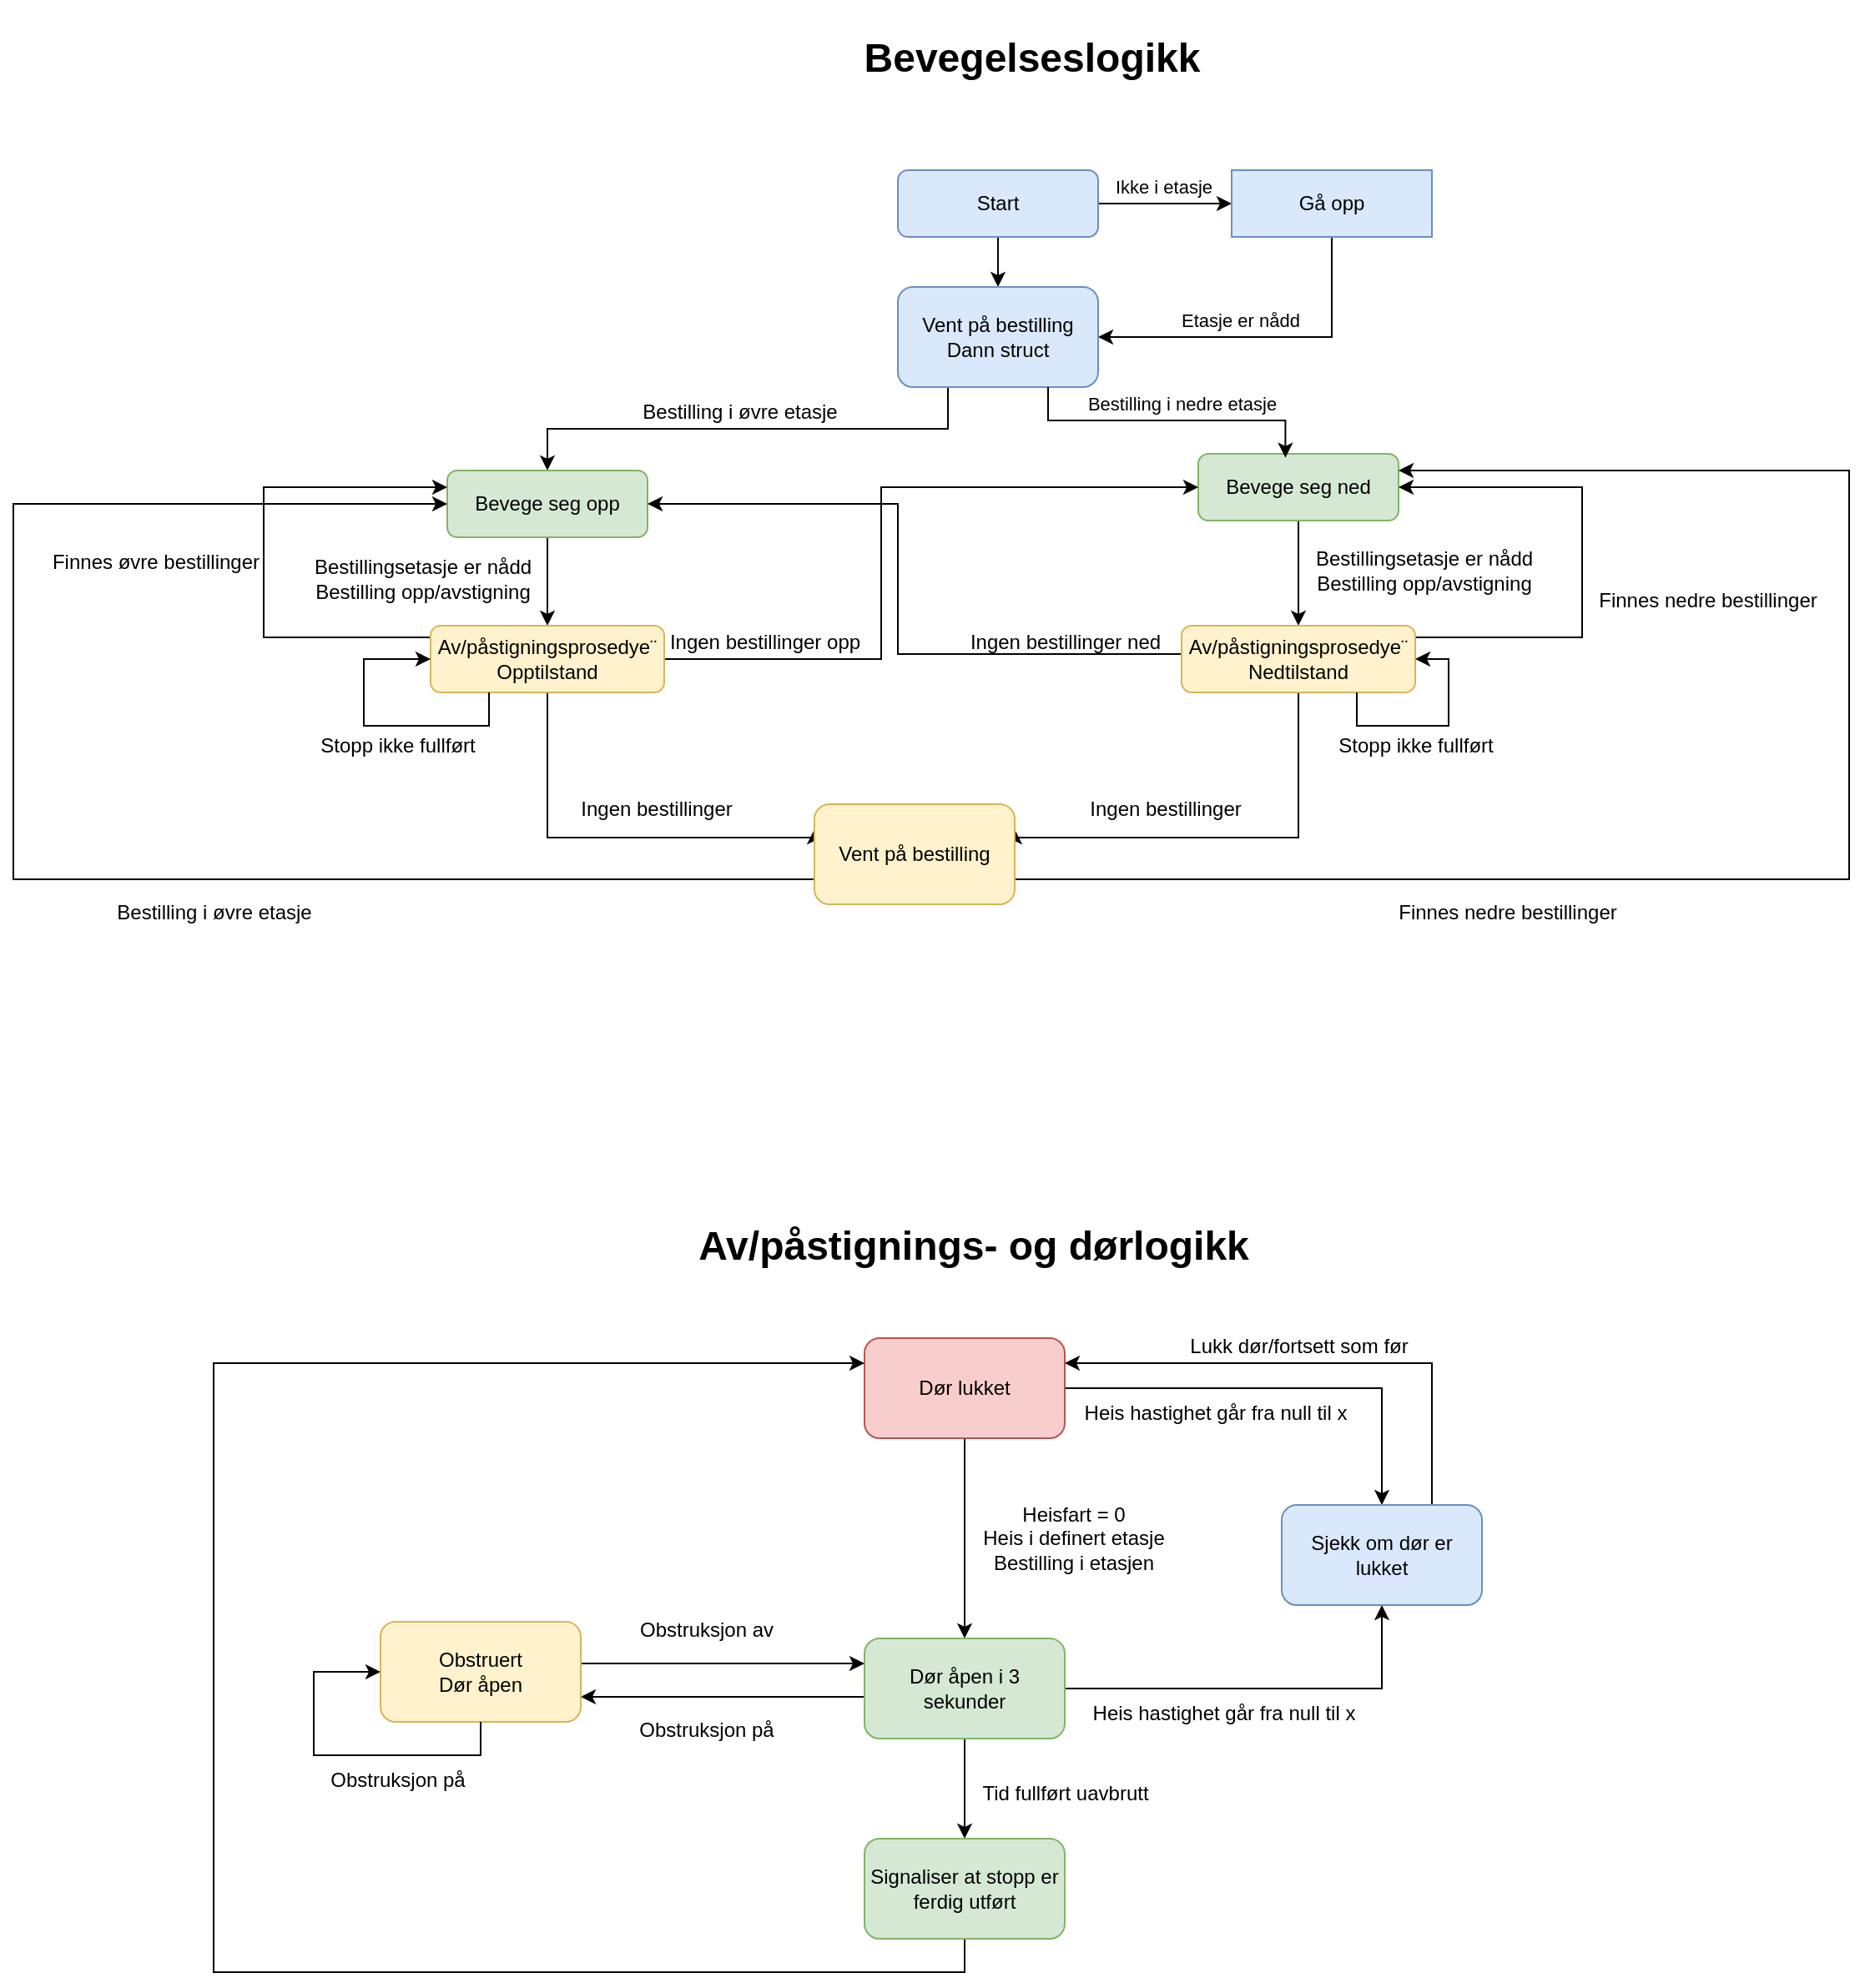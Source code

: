 <mxfile version="26.0.12">
  <diagram id="C5RBs43oDa-KdzZeNtuy" name="Page-1">
    <mxGraphModel dx="752" dy="441" grid="1" gridSize="10" guides="1" tooltips="1" connect="1" arrows="1" fold="1" page="1" pageScale="1" pageWidth="3300" pageHeight="4681" math="0" shadow="0">
      <root>
        <mxCell id="WIyWlLk6GJQsqaUBKTNV-0" />
        <mxCell id="WIyWlLk6GJQsqaUBKTNV-1" parent="WIyWlLk6GJQsqaUBKTNV-0" />
        <mxCell id="GsKHZ4NNZR2ULBoKyiOF-1" value="" style="edgeStyle=orthogonalEdgeStyle;rounded=0;orthogonalLoop=1;jettySize=auto;html=1;" edge="1" parent="WIyWlLk6GJQsqaUBKTNV-1" source="WIyWlLk6GJQsqaUBKTNV-3" target="GsKHZ4NNZR2ULBoKyiOF-0">
          <mxGeometry relative="1" as="geometry" />
        </mxCell>
        <mxCell id="GsKHZ4NNZR2ULBoKyiOF-2" value="Ikke i etasje" style="edgeLabel;html=1;align=center;verticalAlign=middle;resizable=0;points=[];" vertex="1" connectable="0" parent="GsKHZ4NNZR2ULBoKyiOF-1">
          <mxGeometry x="-0.038" y="-1" relative="1" as="geometry">
            <mxPoint y="-11" as="offset" />
          </mxGeometry>
        </mxCell>
        <mxCell id="GsKHZ4NNZR2ULBoKyiOF-4" value="" style="edgeStyle=orthogonalEdgeStyle;rounded=0;orthogonalLoop=1;jettySize=auto;html=1;" edge="1" parent="WIyWlLk6GJQsqaUBKTNV-1" source="WIyWlLk6GJQsqaUBKTNV-3" target="GsKHZ4NNZR2ULBoKyiOF-3">
          <mxGeometry relative="1" as="geometry" />
        </mxCell>
        <mxCell id="WIyWlLk6GJQsqaUBKTNV-3" value="Start" style="rounded=1;whiteSpace=wrap;html=1;fontSize=12;glass=0;strokeWidth=1;shadow=0;fillColor=#dae8fc;strokeColor=#6c8ebf;" parent="WIyWlLk6GJQsqaUBKTNV-1" vertex="1">
          <mxGeometry x="710" y="170" width="120" height="40" as="geometry" />
        </mxCell>
        <mxCell id="GsKHZ4NNZR2ULBoKyiOF-6" style="edgeStyle=orthogonalEdgeStyle;rounded=0;orthogonalLoop=1;jettySize=auto;html=1;entryX=1;entryY=0.5;entryDx=0;entryDy=0;exitX=0.25;exitY=1;exitDx=0;exitDy=0;" edge="1" parent="WIyWlLk6GJQsqaUBKTNV-1" source="GsKHZ4NNZR2ULBoKyiOF-0" target="GsKHZ4NNZR2ULBoKyiOF-3">
          <mxGeometry relative="1" as="geometry">
            <Array as="points">
              <mxPoint x="970" y="210" />
              <mxPoint x="970" y="270" />
            </Array>
          </mxGeometry>
        </mxCell>
        <mxCell id="GsKHZ4NNZR2ULBoKyiOF-7" value="Etasje er nådd" style="edgeLabel;html=1;align=center;verticalAlign=middle;resizable=0;points=[];" vertex="1" connectable="0" parent="GsKHZ4NNZR2ULBoKyiOF-6">
          <mxGeometry x="0.4" y="-2" relative="1" as="geometry">
            <mxPoint x="16" y="-8" as="offset" />
          </mxGeometry>
        </mxCell>
        <mxCell id="GsKHZ4NNZR2ULBoKyiOF-0" value="Gå opp" style="rounded=0;whiteSpace=wrap;html=1;fillColor=#dae8fc;strokeColor=#6c8ebf;" vertex="1" parent="WIyWlLk6GJQsqaUBKTNV-1">
          <mxGeometry x="910" y="170" width="120" height="40" as="geometry" />
        </mxCell>
        <mxCell id="GsKHZ4NNZR2ULBoKyiOF-13" style="edgeStyle=orthogonalEdgeStyle;rounded=0;orthogonalLoop=1;jettySize=auto;html=1;exitX=0.25;exitY=1;exitDx=0;exitDy=0;entryX=0.5;entryY=0;entryDx=0;entryDy=0;" edge="1" parent="WIyWlLk6GJQsqaUBKTNV-1" source="GsKHZ4NNZR2ULBoKyiOF-3" target="GsKHZ4NNZR2ULBoKyiOF-9">
          <mxGeometry relative="1" as="geometry" />
        </mxCell>
        <mxCell id="GsKHZ4NNZR2ULBoKyiOF-3" value="Vent på bestilling&lt;div&gt;Dann struct&lt;/div&gt;" style="rounded=1;whiteSpace=wrap;html=1;fillColor=#dae8fc;strokeColor=#6c8ebf;" vertex="1" parent="WIyWlLk6GJQsqaUBKTNV-1">
          <mxGeometry x="710" y="240" width="120" height="60" as="geometry" />
        </mxCell>
        <mxCell id="GsKHZ4NNZR2ULBoKyiOF-16" value="" style="edgeStyle=orthogonalEdgeStyle;rounded=0;orthogonalLoop=1;jettySize=auto;html=1;" edge="1" parent="WIyWlLk6GJQsqaUBKTNV-1" source="GsKHZ4NNZR2ULBoKyiOF-8" target="GsKHZ4NNZR2ULBoKyiOF-15">
          <mxGeometry relative="1" as="geometry" />
        </mxCell>
        <mxCell id="GsKHZ4NNZR2ULBoKyiOF-8" value="Bevege seg ned" style="rounded=1;whiteSpace=wrap;html=1;fillColor=#d5e8d4;strokeColor=#82b366;" vertex="1" parent="WIyWlLk6GJQsqaUBKTNV-1">
          <mxGeometry x="890" y="340" width="120" height="40" as="geometry" />
        </mxCell>
        <mxCell id="GsKHZ4NNZR2ULBoKyiOF-18" value="" style="edgeStyle=orthogonalEdgeStyle;rounded=0;orthogonalLoop=1;jettySize=auto;html=1;" edge="1" parent="WIyWlLk6GJQsqaUBKTNV-1" source="GsKHZ4NNZR2ULBoKyiOF-9" target="GsKHZ4NNZR2ULBoKyiOF-17">
          <mxGeometry relative="1" as="geometry" />
        </mxCell>
        <mxCell id="GsKHZ4NNZR2ULBoKyiOF-9" value="Bevege seg opp" style="rounded=1;whiteSpace=wrap;html=1;fillColor=#d5e8d4;strokeColor=#82b366;" vertex="1" parent="WIyWlLk6GJQsqaUBKTNV-1">
          <mxGeometry x="440" y="350" width="120" height="40" as="geometry" />
        </mxCell>
        <mxCell id="GsKHZ4NNZR2ULBoKyiOF-10" style="edgeStyle=orthogonalEdgeStyle;rounded=0;orthogonalLoop=1;jettySize=auto;html=1;exitX=0.75;exitY=1;exitDx=0;exitDy=0;entryX=0.435;entryY=0.058;entryDx=0;entryDy=0;entryPerimeter=0;" edge="1" parent="WIyWlLk6GJQsqaUBKTNV-1" source="GsKHZ4NNZR2ULBoKyiOF-3" target="GsKHZ4NNZR2ULBoKyiOF-8">
          <mxGeometry relative="1" as="geometry" />
        </mxCell>
        <mxCell id="GsKHZ4NNZR2ULBoKyiOF-11" value="Bestilling i nedre etasje" style="edgeLabel;html=1;align=center;verticalAlign=middle;resizable=0;points=[];" vertex="1" connectable="0" parent="GsKHZ4NNZR2ULBoKyiOF-10">
          <mxGeometry x="-0.051" y="3" relative="1" as="geometry">
            <mxPoint x="12" y="-7" as="offset" />
          </mxGeometry>
        </mxCell>
        <mxCell id="GsKHZ4NNZR2ULBoKyiOF-14" value="Bestilling i øvre etasje" style="text;html=1;align=center;verticalAlign=middle;resizable=0;points=[];autosize=1;strokeColor=none;fillColor=none;" vertex="1" parent="WIyWlLk6GJQsqaUBKTNV-1">
          <mxGeometry x="545" y="300" width="140" height="30" as="geometry" />
        </mxCell>
        <mxCell id="GsKHZ4NNZR2ULBoKyiOF-21" style="edgeStyle=orthogonalEdgeStyle;rounded=0;orthogonalLoop=1;jettySize=auto;html=1;entryX=1;entryY=0.5;entryDx=0;entryDy=0;" edge="1" parent="WIyWlLk6GJQsqaUBKTNV-1" source="GsKHZ4NNZR2ULBoKyiOF-15" target="GsKHZ4NNZR2ULBoKyiOF-9">
          <mxGeometry relative="1" as="geometry">
            <mxPoint x="660" y="380" as="targetPoint" />
            <Array as="points">
              <mxPoint x="710" y="460" />
              <mxPoint x="710" y="370" />
            </Array>
          </mxGeometry>
        </mxCell>
        <mxCell id="GsKHZ4NNZR2ULBoKyiOF-27" style="edgeStyle=orthogonalEdgeStyle;rounded=0;orthogonalLoop=1;jettySize=auto;html=1;entryX=1;entryY=0.5;entryDx=0;entryDy=0;exitX=1;exitY=0.75;exitDx=0;exitDy=0;" edge="1" parent="WIyWlLk6GJQsqaUBKTNV-1" source="GsKHZ4NNZR2ULBoKyiOF-15" target="GsKHZ4NNZR2ULBoKyiOF-8">
          <mxGeometry relative="1" as="geometry">
            <mxPoint x="1150" y="360" as="targetPoint" />
            <Array as="points">
              <mxPoint x="1020" y="450" />
              <mxPoint x="1120" y="450" />
              <mxPoint x="1120" y="360" />
            </Array>
          </mxGeometry>
        </mxCell>
        <mxCell id="GsKHZ4NNZR2ULBoKyiOF-38" style="edgeStyle=orthogonalEdgeStyle;rounded=0;orthogonalLoop=1;jettySize=auto;html=1;entryX=1;entryY=0.25;entryDx=0;entryDy=0;exitX=0.5;exitY=1;exitDx=0;exitDy=0;" edge="1" parent="WIyWlLk6GJQsqaUBKTNV-1" source="GsKHZ4NNZR2ULBoKyiOF-15" target="GsKHZ4NNZR2ULBoKyiOF-35">
          <mxGeometry relative="1" as="geometry">
            <Array as="points">
              <mxPoint x="950" y="570" />
              <mxPoint x="780" y="570" />
            </Array>
          </mxGeometry>
        </mxCell>
        <mxCell id="GsKHZ4NNZR2ULBoKyiOF-15" value="Av/påstigningsprosedye¨&lt;div&gt;Nedtilstand&lt;/div&gt;" style="rounded=1;whiteSpace=wrap;html=1;fillColor=#fff2cc;strokeColor=#d6b656;" vertex="1" parent="WIyWlLk6GJQsqaUBKTNV-1">
          <mxGeometry x="880" y="443" width="140" height="40" as="geometry" />
        </mxCell>
        <mxCell id="GsKHZ4NNZR2ULBoKyiOF-23" style="edgeStyle=orthogonalEdgeStyle;rounded=0;orthogonalLoop=1;jettySize=auto;html=1;entryX=0;entryY=0.5;entryDx=0;entryDy=0;" edge="1" parent="WIyWlLk6GJQsqaUBKTNV-1" source="GsKHZ4NNZR2ULBoKyiOF-17" target="GsKHZ4NNZR2ULBoKyiOF-8">
          <mxGeometry relative="1" as="geometry">
            <Array as="points">
              <mxPoint x="700" y="463" />
              <mxPoint x="700" y="360" />
            </Array>
          </mxGeometry>
        </mxCell>
        <mxCell id="GsKHZ4NNZR2ULBoKyiOF-31" style="edgeStyle=orthogonalEdgeStyle;rounded=0;orthogonalLoop=1;jettySize=auto;html=1;entryX=0;entryY=0.25;entryDx=0;entryDy=0;exitX=0;exitY=0.75;exitDx=0;exitDy=0;" edge="1" parent="WIyWlLk6GJQsqaUBKTNV-1" source="GsKHZ4NNZR2ULBoKyiOF-17" target="GsKHZ4NNZR2ULBoKyiOF-9">
          <mxGeometry relative="1" as="geometry">
            <Array as="points">
              <mxPoint x="430" y="450" />
              <mxPoint x="330" y="450" />
              <mxPoint x="330" y="360" />
            </Array>
          </mxGeometry>
        </mxCell>
        <mxCell id="GsKHZ4NNZR2ULBoKyiOF-39" style="edgeStyle=orthogonalEdgeStyle;rounded=0;orthogonalLoop=1;jettySize=auto;html=1;entryX=0;entryY=0.25;entryDx=0;entryDy=0;exitX=0.5;exitY=1;exitDx=0;exitDy=0;" edge="1" parent="WIyWlLk6GJQsqaUBKTNV-1" source="GsKHZ4NNZR2ULBoKyiOF-17" target="GsKHZ4NNZR2ULBoKyiOF-35">
          <mxGeometry relative="1" as="geometry">
            <Array as="points">
              <mxPoint x="500" y="570" />
              <mxPoint x="660" y="570" />
            </Array>
          </mxGeometry>
        </mxCell>
        <mxCell id="GsKHZ4NNZR2ULBoKyiOF-17" value="Av/påstigningsprosedye¨&lt;div&gt;Opptilstand&lt;/div&gt;" style="rounded=1;whiteSpace=wrap;html=1;fillColor=#fff2cc;strokeColor=#d6b656;" vertex="1" parent="WIyWlLk6GJQsqaUBKTNV-1">
          <mxGeometry x="430" y="443" width="140" height="40" as="geometry" />
        </mxCell>
        <mxCell id="GsKHZ4NNZR2ULBoKyiOF-19" value="Bestillingsetasje er nådd&lt;div&gt;Bestilling opp/avstigning&lt;/div&gt;" style="text;html=1;align=center;verticalAlign=middle;resizable=0;points=[];autosize=1;strokeColor=none;fillColor=none;" vertex="1" parent="WIyWlLk6GJQsqaUBKTNV-1">
          <mxGeometry x="950" y="390" width="150" height="40" as="geometry" />
        </mxCell>
        <mxCell id="GsKHZ4NNZR2ULBoKyiOF-20" value="Bestillingsetasje er nådd&lt;div&gt;Bestilling opp/avstigning&lt;/div&gt;" style="text;html=1;align=center;verticalAlign=middle;resizable=0;points=[];autosize=1;strokeColor=none;fillColor=none;" vertex="1" parent="WIyWlLk6GJQsqaUBKTNV-1">
          <mxGeometry x="350" y="395" width="150" height="40" as="geometry" />
        </mxCell>
        <mxCell id="GsKHZ4NNZR2ULBoKyiOF-22" value="Ingen bestillinger ned" style="text;html=1;align=center;verticalAlign=middle;resizable=0;points=[];autosize=1;strokeColor=none;fillColor=none;" vertex="1" parent="WIyWlLk6GJQsqaUBKTNV-1">
          <mxGeometry x="740" y="438" width="140" height="30" as="geometry" />
        </mxCell>
        <mxCell id="GsKHZ4NNZR2ULBoKyiOF-24" value="Ingen bestillinger opp" style="text;html=1;align=center;verticalAlign=middle;resizable=0;points=[];autosize=1;strokeColor=none;fillColor=none;" vertex="1" parent="WIyWlLk6GJQsqaUBKTNV-1">
          <mxGeometry x="560" y="438" width="140" height="30" as="geometry" />
        </mxCell>
        <mxCell id="GsKHZ4NNZR2ULBoKyiOF-30" value="Finnes nedre bestillinger" style="text;html=1;align=center;verticalAlign=middle;resizable=0;points=[];autosize=1;strokeColor=none;fillColor=none;" vertex="1" parent="WIyWlLk6GJQsqaUBKTNV-1">
          <mxGeometry x="1120" y="413" width="150" height="30" as="geometry" />
        </mxCell>
        <mxCell id="GsKHZ4NNZR2ULBoKyiOF-33" value="Finnes øvre bestillinger" style="text;html=1;align=center;verticalAlign=middle;resizable=0;points=[];autosize=1;strokeColor=none;fillColor=none;" vertex="1" parent="WIyWlLk6GJQsqaUBKTNV-1">
          <mxGeometry x="190" y="390" width="150" height="30" as="geometry" />
        </mxCell>
        <mxCell id="GsKHZ4NNZR2ULBoKyiOF-43" style="edgeStyle=orthogonalEdgeStyle;rounded=0;orthogonalLoop=1;jettySize=auto;html=1;exitX=1;exitY=0.75;exitDx=0;exitDy=0;entryX=1;entryY=0.25;entryDx=0;entryDy=0;" edge="1" parent="WIyWlLk6GJQsqaUBKTNV-1" source="GsKHZ4NNZR2ULBoKyiOF-35" target="GsKHZ4NNZR2ULBoKyiOF-8">
          <mxGeometry relative="1" as="geometry">
            <Array as="points">
              <mxPoint x="1280" y="595" />
              <mxPoint x="1280" y="350" />
            </Array>
          </mxGeometry>
        </mxCell>
        <mxCell id="GsKHZ4NNZR2ULBoKyiOF-44" style="edgeStyle=orthogonalEdgeStyle;rounded=0;orthogonalLoop=1;jettySize=auto;html=1;exitX=0;exitY=0.75;exitDx=0;exitDy=0;entryX=0;entryY=0.5;entryDx=0;entryDy=0;" edge="1" parent="WIyWlLk6GJQsqaUBKTNV-1" source="GsKHZ4NNZR2ULBoKyiOF-35" target="GsKHZ4NNZR2ULBoKyiOF-9">
          <mxGeometry relative="1" as="geometry">
            <Array as="points">
              <mxPoint x="180" y="595" />
              <mxPoint x="180" y="370" />
            </Array>
          </mxGeometry>
        </mxCell>
        <mxCell id="GsKHZ4NNZR2ULBoKyiOF-35" value="Vent på bestilling" style="rounded=1;whiteSpace=wrap;html=1;fillColor=#fff2cc;strokeColor=#d6b656;" vertex="1" parent="WIyWlLk6GJQsqaUBKTNV-1">
          <mxGeometry x="660" y="550" width="120" height="60" as="geometry" />
        </mxCell>
        <mxCell id="GsKHZ4NNZR2ULBoKyiOF-40" value="Ingen bestillinger" style="text;html=1;align=center;verticalAlign=middle;resizable=0;points=[];autosize=1;strokeColor=none;fillColor=none;" vertex="1" parent="WIyWlLk6GJQsqaUBKTNV-1">
          <mxGeometry x="815" y="538" width="110" height="30" as="geometry" />
        </mxCell>
        <mxCell id="GsKHZ4NNZR2ULBoKyiOF-41" value="Ingen bestillinger" style="text;html=1;align=center;verticalAlign=middle;resizable=0;points=[];autosize=1;strokeColor=none;fillColor=none;" vertex="1" parent="WIyWlLk6GJQsqaUBKTNV-1">
          <mxGeometry x="510" y="538" width="110" height="30" as="geometry" />
        </mxCell>
        <mxCell id="GsKHZ4NNZR2ULBoKyiOF-45" value="Bestilling i øvre etasje" style="text;html=1;align=center;verticalAlign=middle;resizable=0;points=[];autosize=1;strokeColor=none;fillColor=none;" vertex="1" parent="WIyWlLk6GJQsqaUBKTNV-1">
          <mxGeometry x="230" y="600" width="140" height="30" as="geometry" />
        </mxCell>
        <mxCell id="GsKHZ4NNZR2ULBoKyiOF-46" value="Finnes nedre bestillinger" style="text;html=1;align=center;verticalAlign=middle;resizable=0;points=[];autosize=1;strokeColor=none;fillColor=none;" vertex="1" parent="WIyWlLk6GJQsqaUBKTNV-1">
          <mxGeometry x="1000" y="600" width="150" height="30" as="geometry" />
        </mxCell>
        <mxCell id="GsKHZ4NNZR2ULBoKyiOF-48" value="&lt;h1&gt;Bevegelseslogikk&lt;/h1&gt;" style="text;html=1;align=center;verticalAlign=middle;resizable=0;points=[];autosize=1;strokeColor=none;fillColor=none;" vertex="1" parent="WIyWlLk6GJQsqaUBKTNV-1">
          <mxGeometry x="680" y="68" width="220" height="70" as="geometry" />
        </mxCell>
        <mxCell id="GsKHZ4NNZR2ULBoKyiOF-49" value="&lt;h1&gt;Av/påstignings- og dørlogikk&lt;/h1&gt;" style="text;html=1;align=center;verticalAlign=middle;resizable=0;points=[];autosize=1;strokeColor=none;fillColor=none;" vertex="1" parent="WIyWlLk6GJQsqaUBKTNV-1">
          <mxGeometry x="580" y="780" width="350" height="70" as="geometry" />
        </mxCell>
        <mxCell id="GsKHZ4NNZR2ULBoKyiOF-52" style="edgeStyle=orthogonalEdgeStyle;rounded=0;orthogonalLoop=1;jettySize=auto;html=1;entryX=0.5;entryY=0;entryDx=0;entryDy=0;" edge="1" parent="WIyWlLk6GJQsqaUBKTNV-1" source="GsKHZ4NNZR2ULBoKyiOF-50" target="GsKHZ4NNZR2ULBoKyiOF-51">
          <mxGeometry relative="1" as="geometry" />
        </mxCell>
        <mxCell id="GsKHZ4NNZR2ULBoKyiOF-59" style="edgeStyle=orthogonalEdgeStyle;rounded=0;orthogonalLoop=1;jettySize=auto;html=1;entryX=0.5;entryY=0;entryDx=0;entryDy=0;" edge="1" parent="WIyWlLk6GJQsqaUBKTNV-1" source="GsKHZ4NNZR2ULBoKyiOF-50" target="GsKHZ4NNZR2ULBoKyiOF-55">
          <mxGeometry relative="1" as="geometry" />
        </mxCell>
        <mxCell id="GsKHZ4NNZR2ULBoKyiOF-50" value="Dør lukket" style="rounded=1;whiteSpace=wrap;html=1;fillColor=#f8cecc;strokeColor=#b85450;" vertex="1" parent="WIyWlLk6GJQsqaUBKTNV-1">
          <mxGeometry x="690" y="870" width="120" height="60" as="geometry" />
        </mxCell>
        <mxCell id="GsKHZ4NNZR2ULBoKyiOF-56" style="edgeStyle=orthogonalEdgeStyle;rounded=0;orthogonalLoop=1;jettySize=auto;html=1;entryX=0.5;entryY=1;entryDx=0;entryDy=0;" edge="1" parent="WIyWlLk6GJQsqaUBKTNV-1" source="GsKHZ4NNZR2ULBoKyiOF-51" target="GsKHZ4NNZR2ULBoKyiOF-55">
          <mxGeometry relative="1" as="geometry" />
        </mxCell>
        <mxCell id="GsKHZ4NNZR2ULBoKyiOF-70" style="edgeStyle=orthogonalEdgeStyle;rounded=0;orthogonalLoop=1;jettySize=auto;html=1;entryX=1;entryY=0.75;entryDx=0;entryDy=0;" edge="1" parent="WIyWlLk6GJQsqaUBKTNV-1" source="GsKHZ4NNZR2ULBoKyiOF-51" target="GsKHZ4NNZR2ULBoKyiOF-68">
          <mxGeometry relative="1" as="geometry">
            <Array as="points">
              <mxPoint x="600" y="1085" />
              <mxPoint x="600" y="1085" />
            </Array>
          </mxGeometry>
        </mxCell>
        <mxCell id="GsKHZ4NNZR2ULBoKyiOF-79" style="edgeStyle=orthogonalEdgeStyle;rounded=0;orthogonalLoop=1;jettySize=auto;html=1;entryX=0.5;entryY=0;entryDx=0;entryDy=0;" edge="1" parent="WIyWlLk6GJQsqaUBKTNV-1" source="GsKHZ4NNZR2ULBoKyiOF-51" target="GsKHZ4NNZR2ULBoKyiOF-78">
          <mxGeometry relative="1" as="geometry" />
        </mxCell>
        <mxCell id="GsKHZ4NNZR2ULBoKyiOF-51" value="Dør åpen i 3 sekunder" style="rounded=1;whiteSpace=wrap;html=1;fillColor=#d5e8d4;strokeColor=#82b366;" vertex="1" parent="WIyWlLk6GJQsqaUBKTNV-1">
          <mxGeometry x="690" y="1050" width="120" height="60" as="geometry" />
        </mxCell>
        <mxCell id="GsKHZ4NNZR2ULBoKyiOF-53" value="Heisfart = 0&lt;div&gt;Heis i definert etasje&lt;/div&gt;&lt;div&gt;Bestilling i etasjen&lt;/div&gt;" style="text;html=1;align=center;verticalAlign=middle;resizable=0;points=[];autosize=1;strokeColor=none;fillColor=none;" vertex="1" parent="WIyWlLk6GJQsqaUBKTNV-1">
          <mxGeometry x="750" y="960" width="130" height="60" as="geometry" />
        </mxCell>
        <mxCell id="GsKHZ4NNZR2ULBoKyiOF-61" value="" style="edgeStyle=orthogonalEdgeStyle;rounded=0;orthogonalLoop=1;jettySize=auto;html=1;entryX=1;entryY=0.25;entryDx=0;entryDy=0;exitX=0.75;exitY=0;exitDx=0;exitDy=0;" edge="1" parent="WIyWlLk6GJQsqaUBKTNV-1" source="GsKHZ4NNZR2ULBoKyiOF-55" target="GsKHZ4NNZR2ULBoKyiOF-50">
          <mxGeometry relative="1" as="geometry" />
        </mxCell>
        <mxCell id="GsKHZ4NNZR2ULBoKyiOF-55" value="Sjekk om dør er lukket" style="rounded=1;whiteSpace=wrap;html=1;fillColor=#dae8fc;strokeColor=#6c8ebf;" vertex="1" parent="WIyWlLk6GJQsqaUBKTNV-1">
          <mxGeometry x="940" y="970" width="120" height="60" as="geometry" />
        </mxCell>
        <mxCell id="GsKHZ4NNZR2ULBoKyiOF-58" value="Heis hastighet går fra null til x" style="text;html=1;align=center;verticalAlign=middle;resizable=0;points=[];autosize=1;strokeColor=none;fillColor=none;" vertex="1" parent="WIyWlLk6GJQsqaUBKTNV-1">
          <mxGeometry x="815" y="1080" width="180" height="30" as="geometry" />
        </mxCell>
        <mxCell id="GsKHZ4NNZR2ULBoKyiOF-60" value="Heis hastighet går fra null til x" style="text;html=1;align=center;verticalAlign=middle;resizable=0;points=[];autosize=1;strokeColor=none;fillColor=none;" vertex="1" parent="WIyWlLk6GJQsqaUBKTNV-1">
          <mxGeometry x="810" y="900" width="180" height="30" as="geometry" />
        </mxCell>
        <mxCell id="GsKHZ4NNZR2ULBoKyiOF-62" value="Lukk dør/fortsett som før" style="text;html=1;align=center;verticalAlign=middle;resizable=0;points=[];autosize=1;strokeColor=none;fillColor=none;" vertex="1" parent="WIyWlLk6GJQsqaUBKTNV-1">
          <mxGeometry x="875" y="860" width="150" height="30" as="geometry" />
        </mxCell>
        <mxCell id="GsKHZ4NNZR2ULBoKyiOF-75" style="edgeStyle=orthogonalEdgeStyle;rounded=0;orthogonalLoop=1;jettySize=auto;html=1;entryX=0;entryY=0.25;entryDx=0;entryDy=0;" edge="1" parent="WIyWlLk6GJQsqaUBKTNV-1" source="GsKHZ4NNZR2ULBoKyiOF-68" target="GsKHZ4NNZR2ULBoKyiOF-51">
          <mxGeometry relative="1" as="geometry">
            <Array as="points">
              <mxPoint x="570" y="1065" />
              <mxPoint x="570" y="1065" />
            </Array>
          </mxGeometry>
        </mxCell>
        <mxCell id="GsKHZ4NNZR2ULBoKyiOF-68" value="Obstruert&lt;div&gt;Dør åpen&lt;/div&gt;" style="rounded=1;whiteSpace=wrap;html=1;fillColor=#fff2cc;strokeColor=#d6b656;" vertex="1" parent="WIyWlLk6GJQsqaUBKTNV-1">
          <mxGeometry x="400" y="1040" width="120" height="60" as="geometry" />
        </mxCell>
        <mxCell id="GsKHZ4NNZR2ULBoKyiOF-73" style="edgeStyle=orthogonalEdgeStyle;rounded=0;orthogonalLoop=1;jettySize=auto;html=1;entryX=0;entryY=0.5;entryDx=0;entryDy=0;exitX=0.5;exitY=1;exitDx=0;exitDy=0;" edge="1" parent="WIyWlLk6GJQsqaUBKTNV-1" source="GsKHZ4NNZR2ULBoKyiOF-68" target="GsKHZ4NNZR2ULBoKyiOF-68">
          <mxGeometry relative="1" as="geometry">
            <Array as="points">
              <mxPoint x="460" y="1120" />
              <mxPoint x="360" y="1120" />
              <mxPoint x="360" y="1070" />
            </Array>
          </mxGeometry>
        </mxCell>
        <mxCell id="GsKHZ4NNZR2ULBoKyiOF-74" value="Obstruksjon på" style="text;html=1;align=center;verticalAlign=middle;resizable=0;points=[];autosize=1;strokeColor=none;fillColor=none;" vertex="1" parent="WIyWlLk6GJQsqaUBKTNV-1">
          <mxGeometry x="360" y="1120" width="100" height="30" as="geometry" />
        </mxCell>
        <mxCell id="GsKHZ4NNZR2ULBoKyiOF-76" value="Obstruksjon på" style="text;html=1;align=center;verticalAlign=middle;resizable=0;points=[];autosize=1;strokeColor=none;fillColor=none;" vertex="1" parent="WIyWlLk6GJQsqaUBKTNV-1">
          <mxGeometry x="545" y="1090" width="100" height="30" as="geometry" />
        </mxCell>
        <mxCell id="GsKHZ4NNZR2ULBoKyiOF-80" style="edgeStyle=orthogonalEdgeStyle;rounded=0;orthogonalLoop=1;jettySize=auto;html=1;entryX=0;entryY=0.25;entryDx=0;entryDy=0;" edge="1" parent="WIyWlLk6GJQsqaUBKTNV-1" source="GsKHZ4NNZR2ULBoKyiOF-78" target="GsKHZ4NNZR2ULBoKyiOF-50">
          <mxGeometry relative="1" as="geometry">
            <Array as="points">
              <mxPoint x="300" y="1250" />
              <mxPoint x="300" y="885" />
            </Array>
          </mxGeometry>
        </mxCell>
        <mxCell id="GsKHZ4NNZR2ULBoKyiOF-78" value="Signaliser at stopp er ferdig utført" style="rounded=1;whiteSpace=wrap;html=1;fillColor=#d5e8d4;strokeColor=#82b366;" vertex="1" parent="WIyWlLk6GJQsqaUBKTNV-1">
          <mxGeometry x="690" y="1170" width="120" height="60" as="geometry" />
        </mxCell>
        <mxCell id="GsKHZ4NNZR2ULBoKyiOF-81" value="Obstruksjon av" style="text;html=1;align=center;verticalAlign=middle;resizable=0;points=[];autosize=1;strokeColor=none;fillColor=none;" vertex="1" parent="WIyWlLk6GJQsqaUBKTNV-1">
          <mxGeometry x="545" y="1030" width="100" height="30" as="geometry" />
        </mxCell>
        <mxCell id="GsKHZ4NNZR2ULBoKyiOF-83" value="Tid fullført uavbrutt" style="text;html=1;align=center;verticalAlign=middle;resizable=0;points=[];autosize=1;strokeColor=none;fillColor=none;" vertex="1" parent="WIyWlLk6GJQsqaUBKTNV-1">
          <mxGeometry x="750" y="1128" width="120" height="30" as="geometry" />
        </mxCell>
        <mxCell id="GsKHZ4NNZR2ULBoKyiOF-88" style="edgeStyle=orthogonalEdgeStyle;rounded=0;orthogonalLoop=1;jettySize=auto;html=1;exitX=0.75;exitY=1;exitDx=0;exitDy=0;entryX=1;entryY=0.5;entryDx=0;entryDy=0;" edge="1" parent="WIyWlLk6GJQsqaUBKTNV-1" source="GsKHZ4NNZR2ULBoKyiOF-15" target="GsKHZ4NNZR2ULBoKyiOF-15">
          <mxGeometry relative="1" as="geometry" />
        </mxCell>
        <mxCell id="GsKHZ4NNZR2ULBoKyiOF-89" value="Stopp ikke fullført" style="text;html=1;align=center;verticalAlign=middle;resizable=0;points=[];autosize=1;strokeColor=none;fillColor=none;" vertex="1" parent="WIyWlLk6GJQsqaUBKTNV-1">
          <mxGeometry x="960" y="500" width="120" height="30" as="geometry" />
        </mxCell>
        <mxCell id="GsKHZ4NNZR2ULBoKyiOF-90" style="edgeStyle=orthogonalEdgeStyle;rounded=0;orthogonalLoop=1;jettySize=auto;html=1;exitX=0.25;exitY=1;exitDx=0;exitDy=0;entryX=0;entryY=0.5;entryDx=0;entryDy=0;" edge="1" parent="WIyWlLk6GJQsqaUBKTNV-1" source="GsKHZ4NNZR2ULBoKyiOF-17" target="GsKHZ4NNZR2ULBoKyiOF-17">
          <mxGeometry relative="1" as="geometry">
            <Array as="points">
              <mxPoint x="465" y="503" />
              <mxPoint x="390" y="503" />
              <mxPoint x="390" y="463" />
            </Array>
          </mxGeometry>
        </mxCell>
        <mxCell id="GsKHZ4NNZR2ULBoKyiOF-91" value="Stopp ikke fullført" style="text;html=1;align=center;verticalAlign=middle;resizable=0;points=[];autosize=1;strokeColor=none;fillColor=none;" vertex="1" parent="WIyWlLk6GJQsqaUBKTNV-1">
          <mxGeometry x="350" y="500" width="120" height="30" as="geometry" />
        </mxCell>
      </root>
    </mxGraphModel>
  </diagram>
</mxfile>
